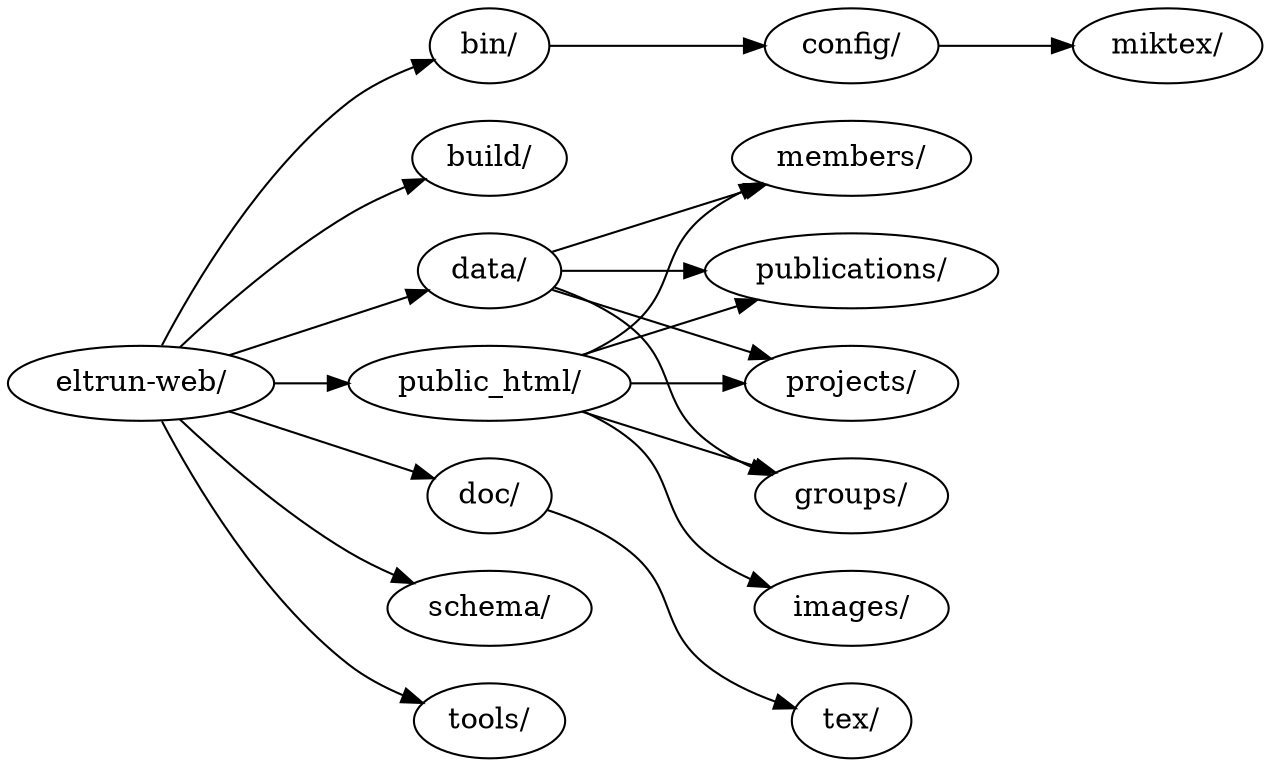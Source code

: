 digraph rank {
	rankdir = LR; 
	"eltrun-web/" -> "bin/";
	"bin/" -> "config/";
	"config/" -> "miktex/";
	"eltrun-web/" -> "build/";
	"eltrun-web/" -> "data/";
	"data/" -> "groups/";
	"data/" -> "members/";
	"data/" -> "publications/";
	"data/" -> "projects/";
	"eltrun-web/" -> "doc/";
	"doc/" -> "tex/";
	"eltrun-web/" -> "public_html/";
	"public_html/" -> "groups/";
	"public_html/" -> "images/";
	"public_html/" -> "members/";
	"public_html/" -> "projects/";
	"public_html/" -> "publications/";
	"eltrun-web/" -> "schema/";
	"eltrun-web/" -> "tools/";
}
